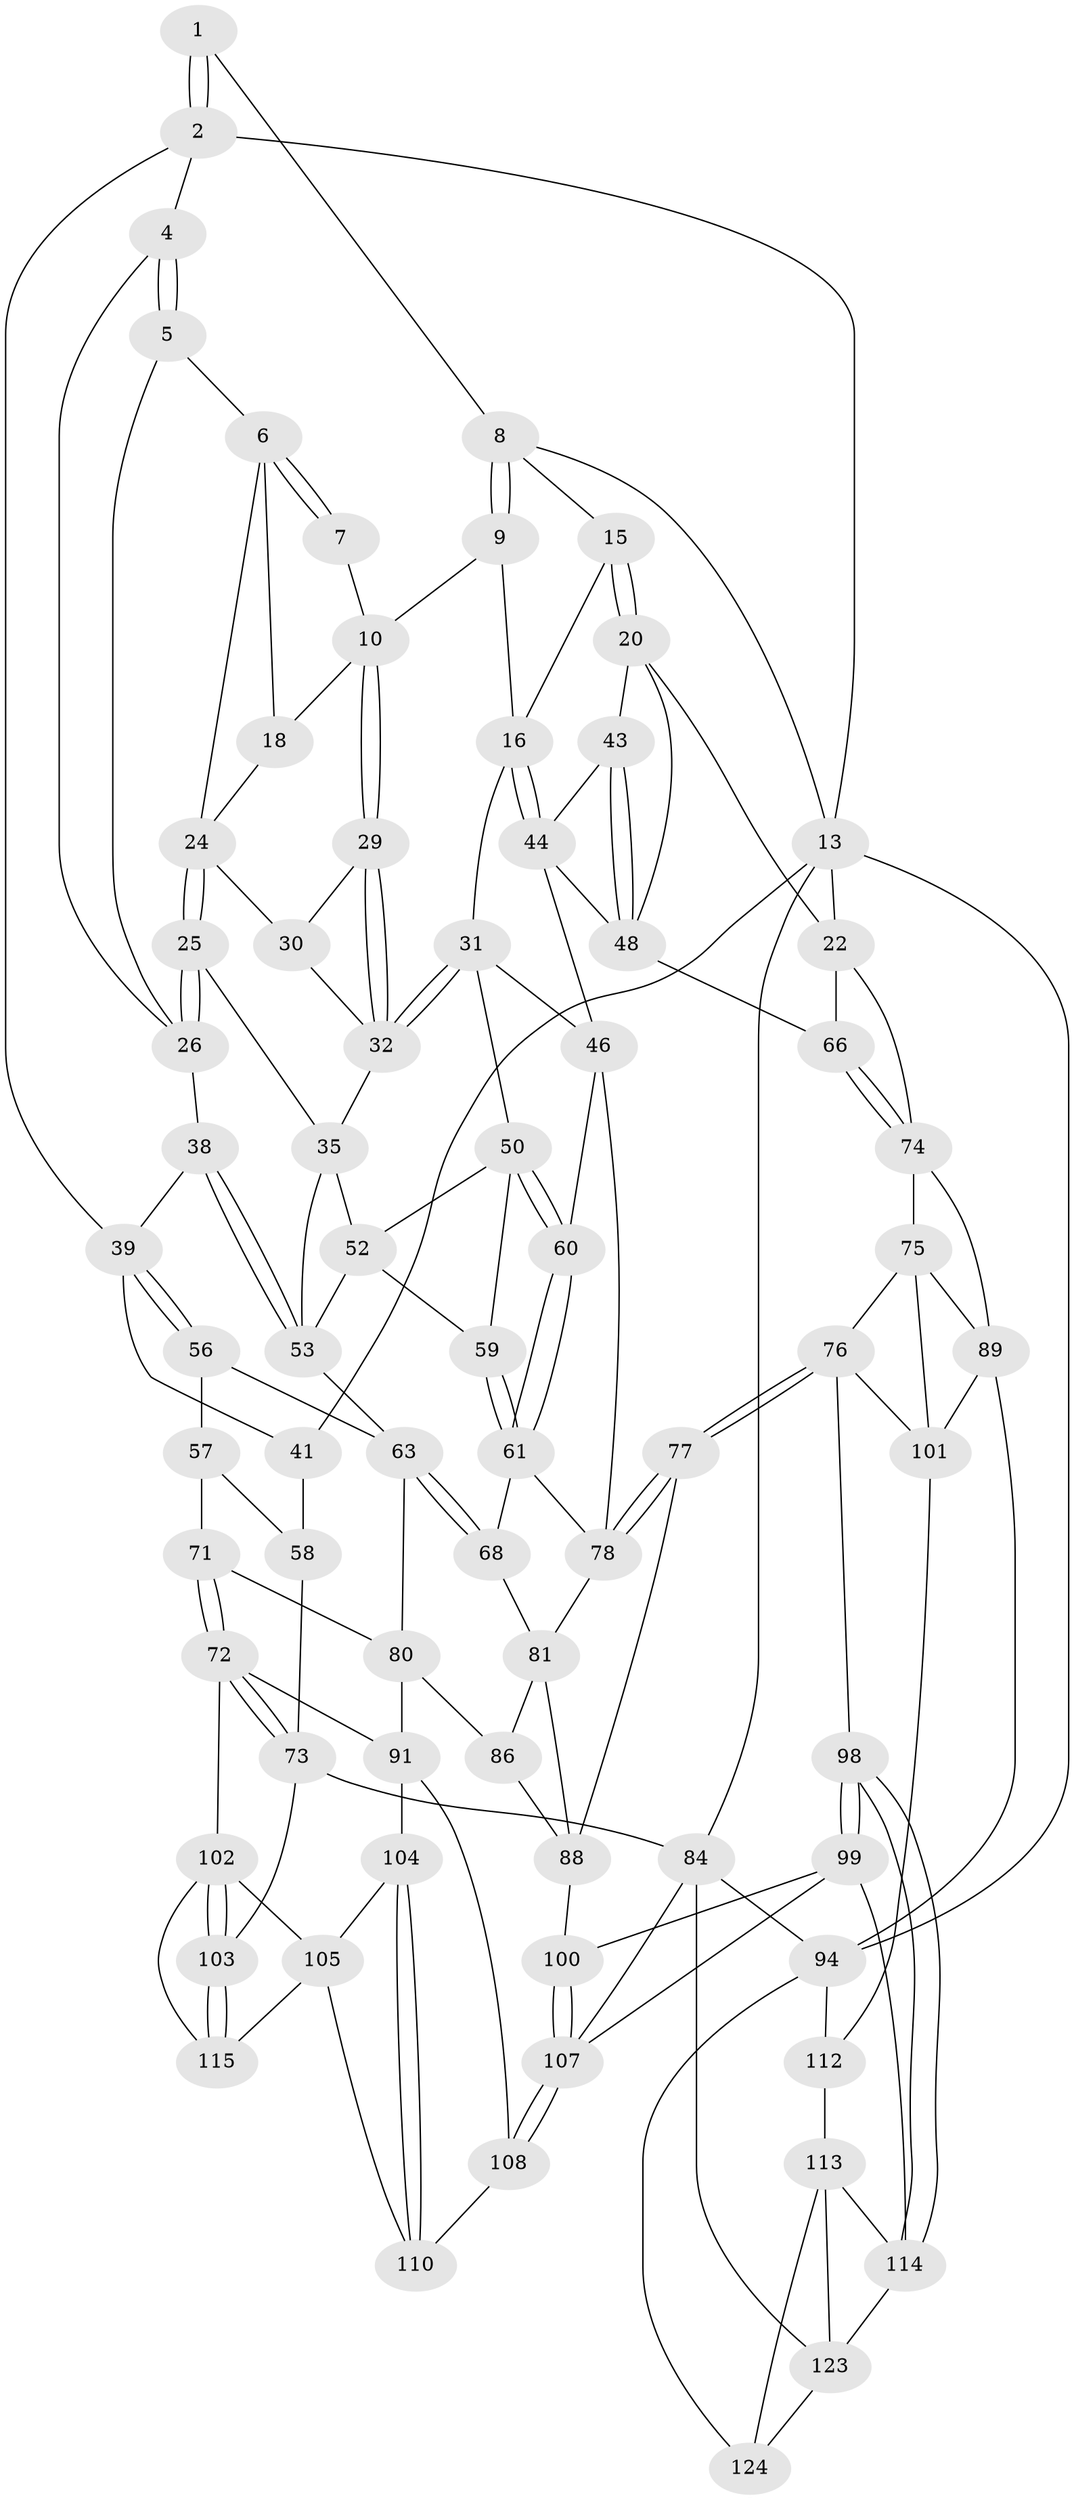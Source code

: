 // Generated by graph-tools (version 1.1) at 2025/52/02/27/25 19:52:36]
// undirected, 75 vertices, 165 edges
graph export_dot {
graph [start="1"]
  node [color=gray90,style=filled];
  1 [pos="+0.4452967592623627+0"];
  2 [pos="+0+0",super="+3"];
  4 [pos="+0.1784865992369271+0.06750086780634593",super="+33"];
  5 [pos="+0.3938720423714625+0.0924178805300438",super="+27"];
  6 [pos="+0.41798240301054396+0.07714940858378305",super="+19"];
  7 [pos="+0.4430120384080675+0"];
  8 [pos="+0.7525464287661249+0",super="+12"];
  9 [pos="+0.6462411015655648+0.08745935395149042"];
  10 [pos="+0.6343607598524263+0.08851795612031273",super="+11"];
  13 [pos="+1+0",super="+14"];
  15 [pos="+0.8756431677582365+0.04768312557860568"];
  16 [pos="+0.6936645751464101+0.1915482830244681",super="+17"];
  18 [pos="+0.46328346729690145+0.11297564358003503"];
  20 [pos="+0.965906482080472+0.17089857358164878",super="+21"];
  22 [pos="+1+0.23619995030304164",super="+23"];
  24 [pos="+0.41029799117980803+0.25645061714728346",super="+28"];
  25 [pos="+0.40653945331131325+0.2651499534618548"];
  26 [pos="+0.38046157939699315+0.17520943332926833",super="+37"];
  29 [pos="+0.511137568127723+0.1455434631112517"];
  30 [pos="+0.49950160244375663+0.1456894444176557"];
  31 [pos="+0.6535674169533819+0.24551631172262073",super="+47"];
  32 [pos="+0.6182537653426847+0.2380844215993859",super="+34"];
  35 [pos="+0.4663035838093717+0.2665291612356885",super="+36"];
  38 [pos="+0.2523635401325659+0.27939779378291224"];
  39 [pos="+0.22619648761535066+0.29268950835083296",super="+40"];
  41 [pos="+0.08078869456740062+0.2755853460840026",super="+42"];
  43 [pos="+0.882377538944084+0.21611183104866138"];
  44 [pos="+0.8357440889376081+0.23325074345429353",super="+45"];
  46 [pos="+0.7663511786992591+0.3762090008002426",super="+62"];
  48 [pos="+0.8763788024674896+0.35400147801443105",super="+49"];
  50 [pos="+0.6324857663121056+0.2869792277789068",super="+51"];
  52 [pos="+0.5003097198028394+0.30669700188182736",super="+54"];
  53 [pos="+0.34688074603833835+0.33074699798685026",super="+55"];
  56 [pos="+0.20264299499588778+0.33369353901968074",super="+65"];
  57 [pos="+0.10610924812912573+0.40271211227994563",super="+69"];
  58 [pos="+0.07802271051056575+0.3974475821836566",super="+70"];
  59 [pos="+0.5382571422884781+0.36496683558432047"];
  60 [pos="+0.5981967693891627+0.4037720175055483"];
  61 [pos="+0.590839085827546+0.40831041850244454",super="+67"];
  63 [pos="+0.3773731155497626+0.46356623768821037",super="+64"];
  66 [pos="+0.835359033133792+0.4308232741993032"];
  68 [pos="+0.45799330110079767+0.45598219164556425"];
  71 [pos="+0.1283607088205683+0.5322538355528534"];
  72 [pos="+0+0.6157503211991133",super="+93"];
  73 [pos="+0+0.6078567547048345",super="+83"];
  74 [pos="+0.8478929938660532+0.49350799462513695",super="+82"];
  75 [pos="+0.8227745575788128+0.5385613594392801",super="+90"];
  76 [pos="+0.7665373426663632+0.6180362997691234",super="+97"];
  77 [pos="+0.7617479956740579+0.6175277986699385"];
  78 [pos="+0.7036122076194914+0.5614890050646505",super="+79"];
  80 [pos="+0.35144867849593897+0.5895162775667555",super="+87"];
  81 [pos="+0.5749397639117014+0.5309691193723373",super="+85"];
  84 [pos="+0+1",super="+126"];
  86 [pos="+0.46326022377050197+0.640676577963871"];
  88 [pos="+0.7588060598442408+0.6188923370176198",super="+96"];
  89 [pos="+1+0.7313173147890606",super="+95"];
  91 [pos="+0.3555486068734814+0.6167391743554544",super="+92"];
  94 [pos="+1+1",super="+120"];
  98 [pos="+0.7210696036456097+0.8458288946257385"];
  99 [pos="+0.6785374144679074+0.8402456472694649",super="+118"];
  100 [pos="+0.5731592549469385+0.7762596423371269"];
  101 [pos="+0.8381951584520358+0.7030431152418293",super="+111"];
  102 [pos="+0.12918900516223464+0.7913981248529645",super="+106"];
  103 [pos="+0+1"];
  104 [pos="+0.2267859012542806+0.8073894914448156"];
  105 [pos="+0.18738474637003832+0.8270298849010255",super="+116"];
  107 [pos="+0.4387431395120155+0.9842875624707059",super="+119"];
  108 [pos="+0.4150433366122343+0.9597865922072724",super="+109"];
  110 [pos="+0.2364272101406618+0.8199425509928214",super="+117"];
  112 [pos="+0.8579444463690435+0.8699057640128851"];
  113 [pos="+0.7717829197666474+0.885746091214078",super="+122"];
  114 [pos="+0.7292246037445508+0.8606000275981835",super="+121"];
  115 [pos="+0+1"];
  123 [pos="+0.6959439245815042+0.956209808002548",super="+125"];
  124 [pos="+1+1"];
  1 -- 2;
  1 -- 2;
  1 -- 8;
  2 -- 13;
  2 -- 4;
  2 -- 39;
  4 -- 5 [weight=2];
  4 -- 5;
  4 -- 26;
  5 -- 6;
  5 -- 26;
  6 -- 7;
  6 -- 7;
  6 -- 24;
  6 -- 18;
  7 -- 10;
  8 -- 9;
  8 -- 9;
  8 -- 13;
  8 -- 15;
  9 -- 10;
  9 -- 16;
  10 -- 29;
  10 -- 29;
  10 -- 18;
  13 -- 94;
  13 -- 22;
  13 -- 84;
  13 -- 41;
  15 -- 16;
  15 -- 20;
  15 -- 20;
  16 -- 44;
  16 -- 44;
  16 -- 31;
  18 -- 24;
  20 -- 43;
  20 -- 48;
  20 -- 22;
  22 -- 66;
  22 -- 74;
  24 -- 25;
  24 -- 25;
  24 -- 30;
  25 -- 26;
  25 -- 26;
  25 -- 35;
  26 -- 38;
  29 -- 30;
  29 -- 32;
  29 -- 32;
  30 -- 32;
  31 -- 32;
  31 -- 32;
  31 -- 50;
  31 -- 46;
  32 -- 35;
  35 -- 52;
  35 -- 53;
  38 -- 39;
  38 -- 53;
  38 -- 53;
  39 -- 56;
  39 -- 56;
  39 -- 41;
  41 -- 58 [weight=2];
  43 -- 44;
  43 -- 48;
  43 -- 48;
  44 -- 48;
  44 -- 46;
  46 -- 78;
  46 -- 60;
  48 -- 66;
  50 -- 60;
  50 -- 60;
  50 -- 59;
  50 -- 52;
  52 -- 59;
  52 -- 53;
  53 -- 63;
  56 -- 57 [weight=2];
  56 -- 63;
  57 -- 58;
  57 -- 71;
  58 -- 73;
  59 -- 61;
  59 -- 61;
  60 -- 61;
  60 -- 61;
  61 -- 68;
  61 -- 78;
  63 -- 68;
  63 -- 68;
  63 -- 80;
  66 -- 74;
  66 -- 74;
  68 -- 81;
  71 -- 72;
  71 -- 72;
  71 -- 80;
  72 -- 73;
  72 -- 73;
  72 -- 91;
  72 -- 102;
  73 -- 84;
  73 -- 103;
  74 -- 75;
  74 -- 89;
  75 -- 76;
  75 -- 89;
  75 -- 101;
  76 -- 77;
  76 -- 77;
  76 -- 98;
  76 -- 101;
  77 -- 78;
  77 -- 78;
  77 -- 88;
  78 -- 81;
  80 -- 91;
  80 -- 86;
  81 -- 88;
  81 -- 86;
  84 -- 94;
  84 -- 123;
  84 -- 107;
  86 -- 88;
  88 -- 100;
  89 -- 94;
  89 -- 101;
  91 -- 104;
  91 -- 108;
  94 -- 112;
  94 -- 124;
  98 -- 99;
  98 -- 99;
  98 -- 114;
  98 -- 114;
  99 -- 100;
  99 -- 107;
  99 -- 114;
  100 -- 107;
  100 -- 107;
  101 -- 112;
  102 -- 103;
  102 -- 103;
  102 -- 105;
  102 -- 115;
  103 -- 115;
  103 -- 115;
  104 -- 105;
  104 -- 110;
  104 -- 110;
  105 -- 115;
  105 -- 110;
  107 -- 108;
  107 -- 108;
  108 -- 110 [weight=2];
  112 -- 113;
  113 -- 114;
  113 -- 123;
  113 -- 124;
  114 -- 123;
  123 -- 124;
}
